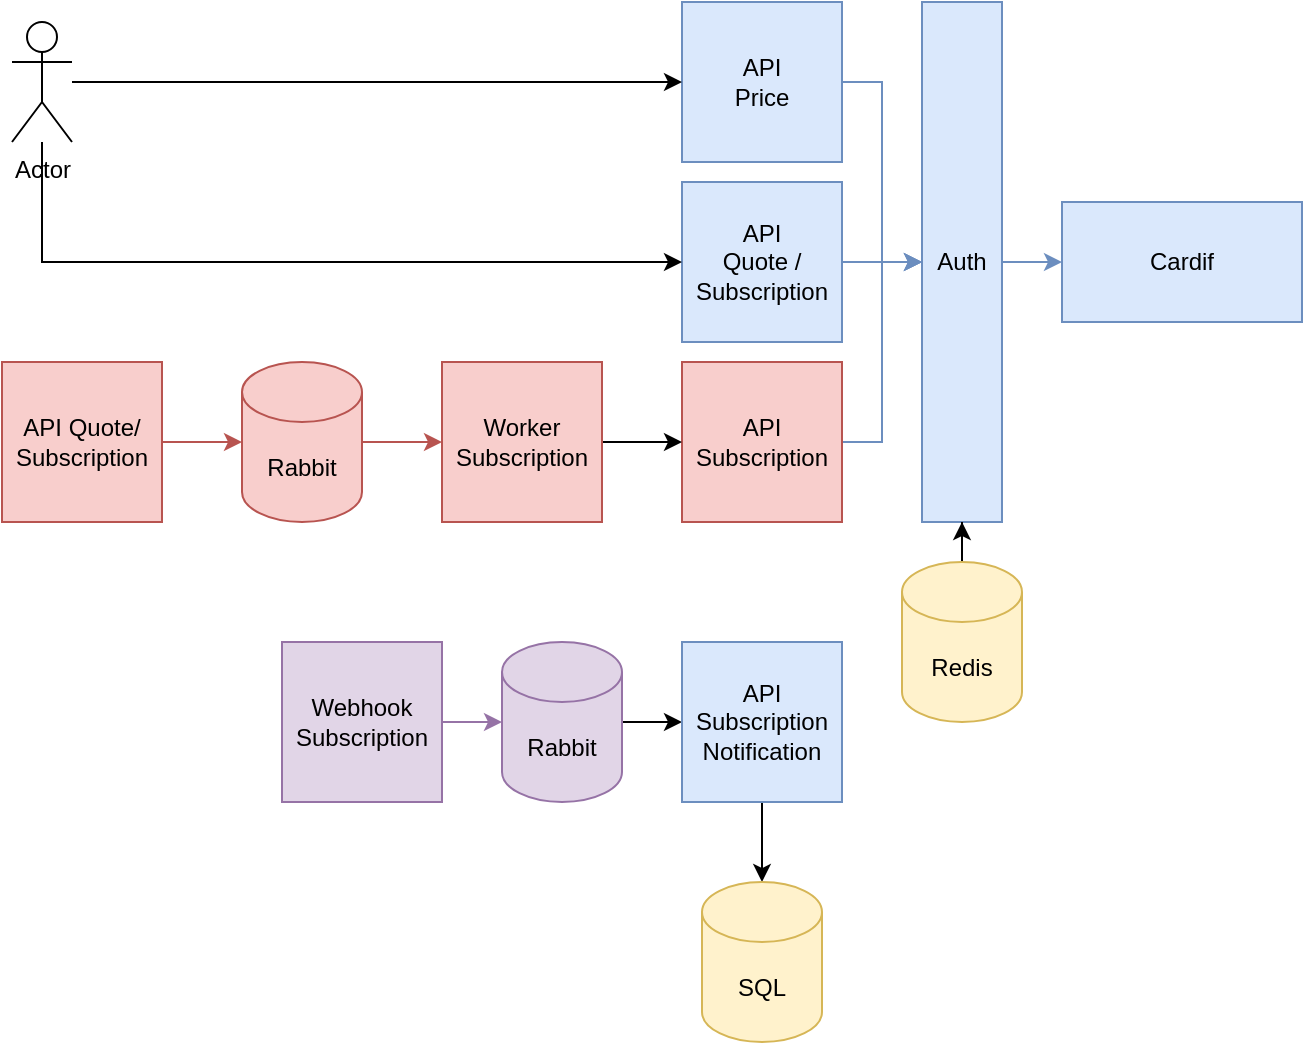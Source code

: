<mxfile version="17.4.3" type="github">
  <diagram id="cjIfti4ttq64oj84X-Ma" name="Page-1">
    <mxGraphModel dx="2062" dy="794" grid="1" gridSize="10" guides="1" tooltips="1" connect="1" arrows="1" fold="1" page="1" pageScale="1" pageWidth="827" pageHeight="1169" math="0" shadow="0">
      <root>
        <mxCell id="0" />
        <mxCell id="1" parent="0" />
        <mxCell id="DW389mNN4FiU-5Pm1X-7-6" value="" style="edgeStyle=orthogonalEdgeStyle;rounded=0;orthogonalLoop=1;jettySize=auto;html=1;fillColor=#dae8fc;strokeColor=#6c8ebf;" parent="1" source="DW389mNN4FiU-5Pm1X-7-1" target="DW389mNN4FiU-5Pm1X-7-5" edge="1">
          <mxGeometry relative="1" as="geometry" />
        </mxCell>
        <mxCell id="DW389mNN4FiU-5Pm1X-7-1" value="Auth" style="rounded=0;whiteSpace=wrap;html=1;fillColor=#dae8fc;strokeColor=#6c8ebf;" parent="1" vertex="1">
          <mxGeometry x="520" y="80" width="40" height="260" as="geometry" />
        </mxCell>
        <mxCell id="DW389mNN4FiU-5Pm1X-7-26" style="edgeStyle=orthogonalEdgeStyle;rounded=0;orthogonalLoop=1;jettySize=auto;html=1;entryX=0;entryY=0.5;entryDx=0;entryDy=0;fillColor=#dae8fc;strokeColor=#6c8ebf;" parent="1" source="DW389mNN4FiU-5Pm1X-7-3" target="DW389mNN4FiU-5Pm1X-7-1" edge="1">
          <mxGeometry relative="1" as="geometry" />
        </mxCell>
        <mxCell id="DW389mNN4FiU-5Pm1X-7-3" value="API&lt;br&gt;Quote /&lt;br&gt;Subscription" style="whiteSpace=wrap;html=1;aspect=fixed;fillColor=#dae8fc;strokeColor=#6c8ebf;" parent="1" vertex="1">
          <mxGeometry x="400" y="170" width="80" height="80" as="geometry" />
        </mxCell>
        <mxCell id="DW389mNN4FiU-5Pm1X-7-5" value="Cardif" style="whiteSpace=wrap;html=1;rounded=0;fillColor=#dae8fc;strokeColor=#6c8ebf;" parent="1" vertex="1">
          <mxGeometry x="590" y="180" width="120" height="60" as="geometry" />
        </mxCell>
        <mxCell id="DW389mNN4FiU-5Pm1X-7-24" value="" style="edgeStyle=orthogonalEdgeStyle;rounded=0;orthogonalLoop=1;jettySize=auto;html=1;fillColor=#dae8fc;strokeColor=#6c8ebf;" parent="1" source="DW389mNN4FiU-5Pm1X-7-19" target="DW389mNN4FiU-5Pm1X-7-1" edge="1">
          <mxGeometry relative="1" as="geometry" />
        </mxCell>
        <mxCell id="DW389mNN4FiU-5Pm1X-7-19" value="API &lt;br&gt;Price" style="whiteSpace=wrap;html=1;aspect=fixed;fillColor=#dae8fc;strokeColor=#6c8ebf;" parent="1" vertex="1">
          <mxGeometry x="400" y="80" width="80" height="80" as="geometry" />
        </mxCell>
        <mxCell id="ABXT4_ojw7Id-GURmyzU-7" value="" style="edgeStyle=orthogonalEdgeStyle;rounded=0;orthogonalLoop=1;jettySize=auto;html=1;fillColor=#f8cecc;strokeColor=#b85450;" edge="1" parent="1" source="DW389mNN4FiU-5Pm1X-7-29" target="DW389mNN4FiU-5Pm1X-7-37">
          <mxGeometry relative="1" as="geometry" />
        </mxCell>
        <mxCell id="DW389mNN4FiU-5Pm1X-7-29" value="Rabbit" style="shape=cylinder3;whiteSpace=wrap;html=1;boundedLbl=1;backgroundOutline=1;size=15;fillColor=#f8cecc;strokeColor=#b85450;" parent="1" vertex="1">
          <mxGeometry x="180" y="260" width="60" height="80" as="geometry" />
        </mxCell>
        <mxCell id="DW389mNN4FiU-5Pm1X-7-41" style="edgeStyle=orthogonalEdgeStyle;rounded=0;orthogonalLoop=1;jettySize=auto;html=1;entryX=0;entryY=0.5;entryDx=0;entryDy=0;entryPerimeter=0;fillColor=#f8cecc;strokeColor=#b85450;" parent="1" source="DW389mNN4FiU-5Pm1X-7-31" target="DW389mNN4FiU-5Pm1X-7-29" edge="1">
          <mxGeometry relative="1" as="geometry" />
        </mxCell>
        <mxCell id="DW389mNN4FiU-5Pm1X-7-31" value="API Quote/&lt;br&gt;Subscription" style="whiteSpace=wrap;html=1;aspect=fixed;fillColor=#f8cecc;strokeColor=#b85450;" parent="1" vertex="1">
          <mxGeometry x="60" y="260" width="80" height="80" as="geometry" />
        </mxCell>
        <mxCell id="DW389mNN4FiU-5Pm1X-7-35" style="edgeStyle=orthogonalEdgeStyle;rounded=0;orthogonalLoop=1;jettySize=auto;html=1;entryX=0;entryY=0.5;entryDx=0;entryDy=0;fillColor=#dae8fc;strokeColor=#6c8ebf;" parent="1" source="DW389mNN4FiU-5Pm1X-7-34" target="DW389mNN4FiU-5Pm1X-7-1" edge="1">
          <mxGeometry relative="1" as="geometry" />
        </mxCell>
        <mxCell id="DW389mNN4FiU-5Pm1X-7-34" value="API&lt;br&gt;Subscription" style="whiteSpace=wrap;html=1;aspect=fixed;fillColor=#f8cecc;strokeColor=#b85450;" parent="1" vertex="1">
          <mxGeometry x="400" y="260" width="80" height="80" as="geometry" />
        </mxCell>
        <mxCell id="DW389mNN4FiU-5Pm1X-7-38" style="edgeStyle=orthogonalEdgeStyle;rounded=0;orthogonalLoop=1;jettySize=auto;html=1;entryX=0;entryY=0.5;entryDx=0;entryDy=0;" parent="1" source="DW389mNN4FiU-5Pm1X-7-37" target="DW389mNN4FiU-5Pm1X-7-34" edge="1">
          <mxGeometry relative="1" as="geometry" />
        </mxCell>
        <mxCell id="DW389mNN4FiU-5Pm1X-7-37" value="Worker Subscription" style="whiteSpace=wrap;html=1;aspect=fixed;fillColor=#f8cecc;strokeColor=#b85450;" parent="1" vertex="1">
          <mxGeometry x="280" y="260" width="80" height="80" as="geometry" />
        </mxCell>
        <mxCell id="DW389mNN4FiU-5Pm1X-7-44" style="edgeStyle=orthogonalEdgeStyle;rounded=0;orthogonalLoop=1;jettySize=auto;html=1;entryX=0;entryY=0.5;entryDx=0;entryDy=0;entryPerimeter=0;fillColor=#e1d5e7;strokeColor=#9673a6;" parent="1" source="DW389mNN4FiU-5Pm1X-7-42" target="DW389mNN4FiU-5Pm1X-7-43" edge="1">
          <mxGeometry relative="1" as="geometry" />
        </mxCell>
        <mxCell id="DW389mNN4FiU-5Pm1X-7-42" value="Webhook&lt;br&gt;Subscription" style="whiteSpace=wrap;html=1;aspect=fixed;fillColor=#e1d5e7;strokeColor=#9673a6;" parent="1" vertex="1">
          <mxGeometry x="200" y="400" width="80" height="80" as="geometry" />
        </mxCell>
        <mxCell id="DW389mNN4FiU-5Pm1X-7-47" style="edgeStyle=orthogonalEdgeStyle;rounded=0;orthogonalLoop=1;jettySize=auto;html=1;entryX=0;entryY=0.5;entryDx=0;entryDy=0;" parent="1" source="DW389mNN4FiU-5Pm1X-7-43" target="DW389mNN4FiU-5Pm1X-7-46" edge="1">
          <mxGeometry relative="1" as="geometry" />
        </mxCell>
        <mxCell id="DW389mNN4FiU-5Pm1X-7-43" value="Rabbit" style="shape=cylinder3;whiteSpace=wrap;html=1;boundedLbl=1;backgroundOutline=1;size=15;fillColor=#e1d5e7;strokeColor=#9673a6;" parent="1" vertex="1">
          <mxGeometry x="310" y="400" width="60" height="80" as="geometry" />
        </mxCell>
        <mxCell id="DW389mNN4FiU-5Pm1X-7-49" style="edgeStyle=orthogonalEdgeStyle;rounded=0;orthogonalLoop=1;jettySize=auto;html=1;entryX=0.5;entryY=0;entryDx=0;entryDy=0;entryPerimeter=0;" parent="1" source="DW389mNN4FiU-5Pm1X-7-46" target="DW389mNN4FiU-5Pm1X-7-48" edge="1">
          <mxGeometry relative="1" as="geometry" />
        </mxCell>
        <mxCell id="DW389mNN4FiU-5Pm1X-7-46" value="API&lt;br&gt;Subscription&lt;br&gt;Notification" style="whiteSpace=wrap;html=1;aspect=fixed;fillColor=#dae8fc;strokeColor=#6c8ebf;" parent="1" vertex="1">
          <mxGeometry x="400" y="400" width="80" height="80" as="geometry" />
        </mxCell>
        <mxCell id="DW389mNN4FiU-5Pm1X-7-48" value="SQL" style="shape=cylinder3;whiteSpace=wrap;html=1;boundedLbl=1;backgroundOutline=1;size=15;fillColor=#fff2cc;strokeColor=#d6b656;" parent="1" vertex="1">
          <mxGeometry x="410" y="520" width="60" height="80" as="geometry" />
        </mxCell>
        <mxCell id="ABXT4_ojw7Id-GURmyzU-2" style="edgeStyle=orthogonalEdgeStyle;rounded=0;orthogonalLoop=1;jettySize=auto;html=1;entryX=0;entryY=0.5;entryDx=0;entryDy=0;" edge="1" parent="1" source="ABXT4_ojw7Id-GURmyzU-1" target="DW389mNN4FiU-5Pm1X-7-19">
          <mxGeometry relative="1" as="geometry" />
        </mxCell>
        <mxCell id="ABXT4_ojw7Id-GURmyzU-5" style="edgeStyle=orthogonalEdgeStyle;rounded=0;orthogonalLoop=1;jettySize=auto;html=1;entryX=0;entryY=0.5;entryDx=0;entryDy=0;" edge="1" parent="1" source="ABXT4_ojw7Id-GURmyzU-1" target="DW389mNN4FiU-5Pm1X-7-3">
          <mxGeometry relative="1" as="geometry">
            <Array as="points">
              <mxPoint x="80" y="210" />
            </Array>
          </mxGeometry>
        </mxCell>
        <mxCell id="ABXT4_ojw7Id-GURmyzU-1" value="Actor" style="shape=umlActor;verticalLabelPosition=bottom;verticalAlign=top;html=1;outlineConnect=0;" vertex="1" parent="1">
          <mxGeometry x="65" y="90" width="30" height="60" as="geometry" />
        </mxCell>
        <mxCell id="ABXT4_ojw7Id-GURmyzU-9" value="" style="edgeStyle=orthogonalEdgeStyle;rounded=0;orthogonalLoop=1;jettySize=auto;html=1;" edge="1" parent="1" source="ABXT4_ojw7Id-GURmyzU-8" target="DW389mNN4FiU-5Pm1X-7-1">
          <mxGeometry relative="1" as="geometry" />
        </mxCell>
        <mxCell id="ABXT4_ojw7Id-GURmyzU-8" value="Redis" style="shape=cylinder3;whiteSpace=wrap;html=1;boundedLbl=1;backgroundOutline=1;size=15;fillColor=#fff2cc;strokeColor=#d6b656;" vertex="1" parent="1">
          <mxGeometry x="510" y="360" width="60" height="80" as="geometry" />
        </mxCell>
      </root>
    </mxGraphModel>
  </diagram>
</mxfile>
